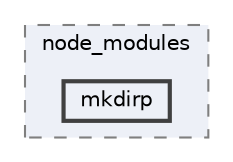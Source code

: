 digraph "pkiclassroomrescheduler/src/main/frontend/node_modules/mkdirp"
{
 // LATEX_PDF_SIZE
  bgcolor="transparent";
  edge [fontname=Helvetica,fontsize=10,labelfontname=Helvetica,labelfontsize=10];
  node [fontname=Helvetica,fontsize=10,shape=box,height=0.2,width=0.4];
  compound=true
  subgraph clusterdir_72953eda66ccb3a2722c28e1c3e6c23b {
    graph [ bgcolor="#edf0f7", pencolor="grey50", label="node_modules", fontname=Helvetica,fontsize=10 style="filled,dashed", URL="dir_72953eda66ccb3a2722c28e1c3e6c23b.html",tooltip=""]
  dir_87bd6a077d78549cbc4aad825f003620 [label="mkdirp", fillcolor="#edf0f7", color="grey25", style="filled,bold", URL="dir_87bd6a077d78549cbc4aad825f003620.html",tooltip=""];
  }
}
